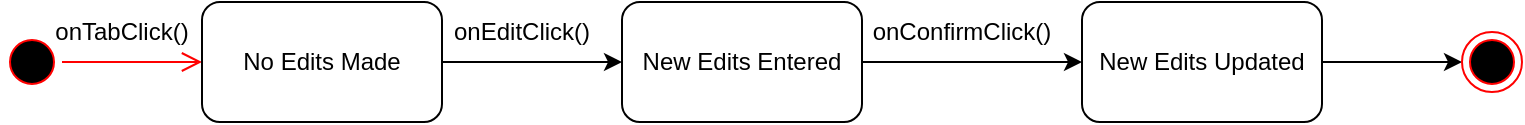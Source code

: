 <mxfile version="16.0.0" type="device"><diagram id="32WKb6USPH0YdD9fzkFC" name="Page-1"><mxGraphModel dx="826" dy="1008" grid="1" gridSize="10" guides="1" tooltips="1" connect="1" arrows="1" fold="1" page="1" pageScale="1" pageWidth="850" pageHeight="1100" math="0" shadow="0"><root><mxCell id="0"/><mxCell id="1" parent="0"/><mxCell id="AFxdHFCx1Gt1tJaSu-10-1" value="" style="ellipse;html=1;shape=startState;fillColor=#000000;strokeColor=#ff0000;" vertex="1" parent="1"><mxGeometry y="330" width="30" height="30" as="geometry"/></mxCell><mxCell id="AFxdHFCx1Gt1tJaSu-10-2" value="" style="edgeStyle=orthogonalEdgeStyle;html=1;verticalAlign=bottom;endArrow=open;endSize=8;strokeColor=#ff0000;rounded=0;" edge="1" source="AFxdHFCx1Gt1tJaSu-10-1" parent="1"><mxGeometry relative="1" as="geometry"><mxPoint x="100" y="345" as="targetPoint"/></mxGeometry></mxCell><mxCell id="AFxdHFCx1Gt1tJaSu-10-5" style="edgeStyle=orthogonalEdgeStyle;rounded=0;orthogonalLoop=1;jettySize=auto;html=1;" edge="1" parent="1" source="AFxdHFCx1Gt1tJaSu-10-3"><mxGeometry relative="1" as="geometry"><mxPoint x="310" y="345" as="targetPoint"/></mxGeometry></mxCell><mxCell id="AFxdHFCx1Gt1tJaSu-10-3" value="No Edits Made" style="rounded=1;whiteSpace=wrap;html=1;" vertex="1" parent="1"><mxGeometry x="100" y="315" width="120" height="60" as="geometry"/></mxCell><mxCell id="AFxdHFCx1Gt1tJaSu-10-4" value="onTabClick()" style="text;html=1;strokeColor=none;fillColor=none;align=center;verticalAlign=middle;whiteSpace=wrap;rounded=0;" vertex="1" parent="1"><mxGeometry x="30" y="315" width="60" height="30" as="geometry"/></mxCell><mxCell id="AFxdHFCx1Gt1tJaSu-10-6" value="onEditClick()" style="text;html=1;strokeColor=none;fillColor=none;align=center;verticalAlign=middle;whiteSpace=wrap;rounded=0;" vertex="1" parent="1"><mxGeometry x="230" y="315" width="60" height="30" as="geometry"/></mxCell><mxCell id="AFxdHFCx1Gt1tJaSu-10-8" style="edgeStyle=orthogonalEdgeStyle;rounded=0;orthogonalLoop=1;jettySize=auto;html=1;" edge="1" parent="1" source="AFxdHFCx1Gt1tJaSu-10-7"><mxGeometry relative="1" as="geometry"><mxPoint x="540" y="345" as="targetPoint"/></mxGeometry></mxCell><mxCell id="AFxdHFCx1Gt1tJaSu-10-7" value="New Edits Entered" style="rounded=1;whiteSpace=wrap;html=1;" vertex="1" parent="1"><mxGeometry x="310" y="315" width="120" height="60" as="geometry"/></mxCell><mxCell id="AFxdHFCx1Gt1tJaSu-10-9" value="onConfirmClick()" style="text;html=1;strokeColor=none;fillColor=none;align=center;verticalAlign=middle;whiteSpace=wrap;rounded=0;" vertex="1" parent="1"><mxGeometry x="450" y="315" width="60" height="30" as="geometry"/></mxCell><mxCell id="AFxdHFCx1Gt1tJaSu-10-12" style="edgeStyle=orthogonalEdgeStyle;rounded=0;orthogonalLoop=1;jettySize=auto;html=1;" edge="1" parent="1" source="AFxdHFCx1Gt1tJaSu-10-11"><mxGeometry relative="1" as="geometry"><mxPoint x="730" y="345" as="targetPoint"/></mxGeometry></mxCell><mxCell id="AFxdHFCx1Gt1tJaSu-10-11" value="New Edits Updated" style="rounded=1;whiteSpace=wrap;html=1;" vertex="1" parent="1"><mxGeometry x="540" y="315" width="120" height="60" as="geometry"/></mxCell><mxCell id="AFxdHFCx1Gt1tJaSu-10-13" value="" style="ellipse;html=1;shape=endState;fillColor=#000000;strokeColor=#ff0000;" vertex="1" parent="1"><mxGeometry x="730" y="330" width="30" height="30" as="geometry"/></mxCell></root></mxGraphModel></diagram></mxfile>